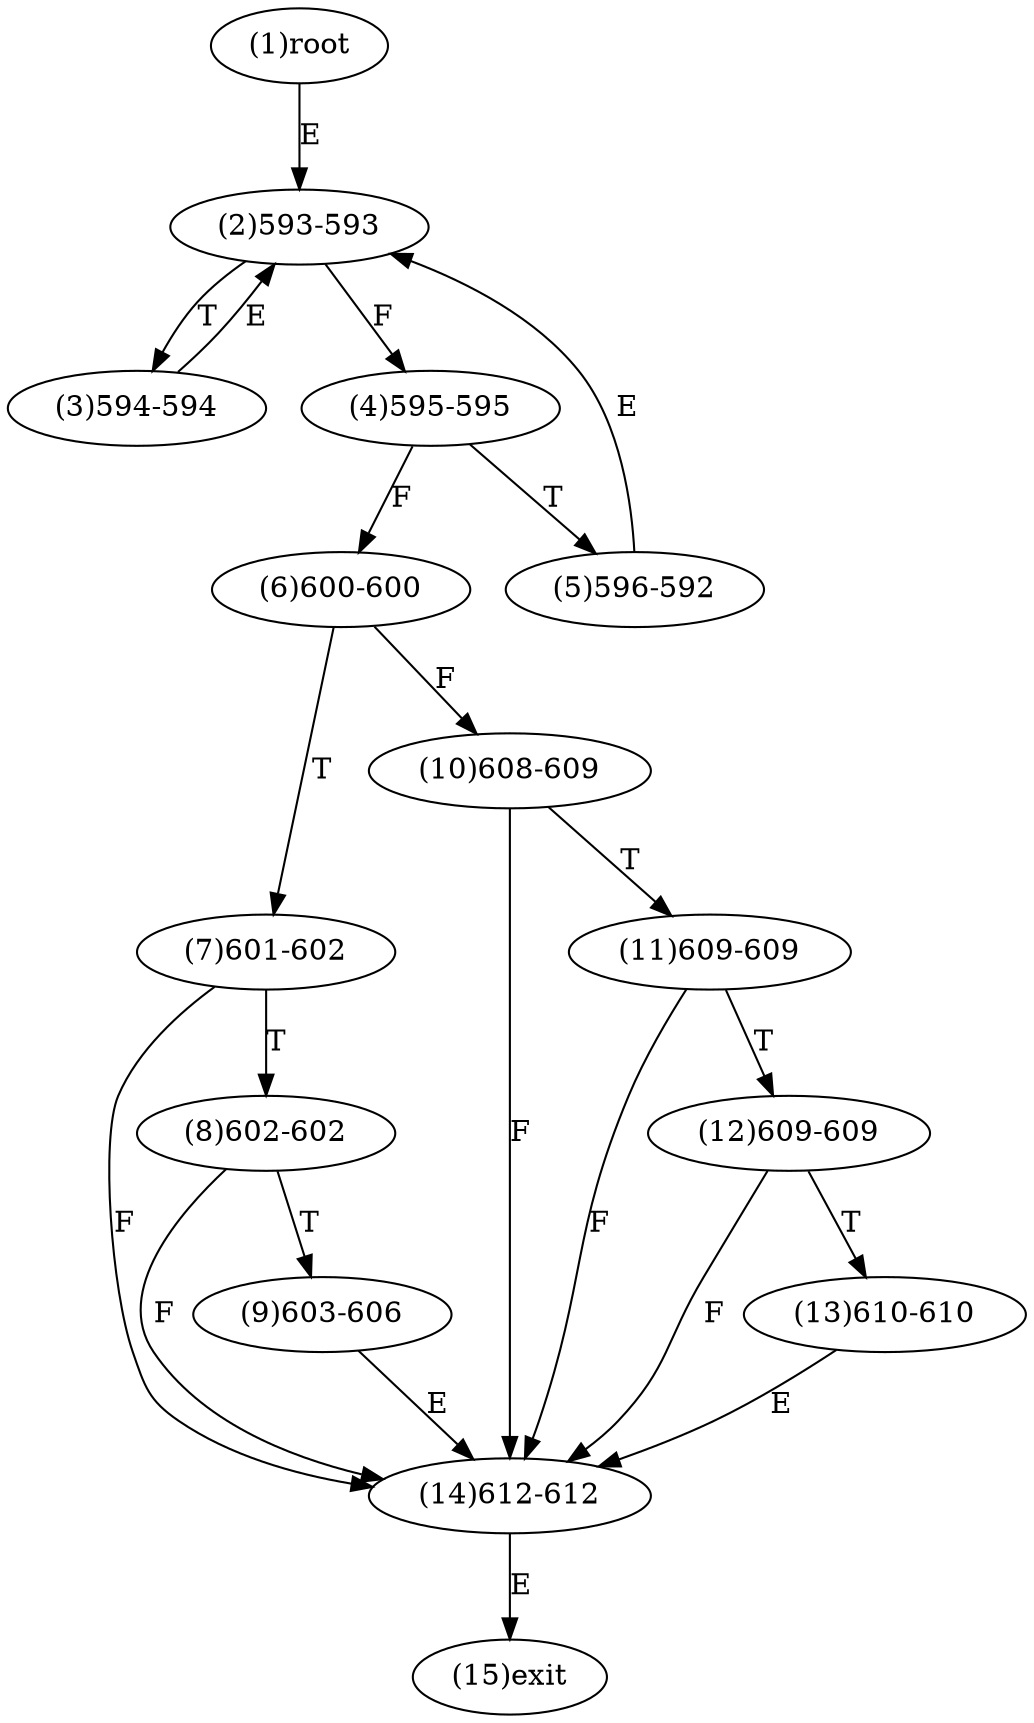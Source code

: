 digraph "" { 
1[ label="(1)root"];
2[ label="(2)593-593"];
3[ label="(3)594-594"];
4[ label="(4)595-595"];
5[ label="(5)596-592"];
6[ label="(6)600-600"];
7[ label="(7)601-602"];
8[ label="(8)602-602"];
9[ label="(9)603-606"];
10[ label="(10)608-609"];
11[ label="(11)609-609"];
12[ label="(12)609-609"];
13[ label="(13)610-610"];
14[ label="(14)612-612"];
15[ label="(15)exit"];
1->2[ label="E"];
2->4[ label="F"];
2->3[ label="T"];
3->2[ label="E"];
4->6[ label="F"];
4->5[ label="T"];
5->2[ label="E"];
6->10[ label="F"];
6->7[ label="T"];
7->14[ label="F"];
7->8[ label="T"];
8->14[ label="F"];
8->9[ label="T"];
9->14[ label="E"];
10->14[ label="F"];
10->11[ label="T"];
11->14[ label="F"];
11->12[ label="T"];
12->14[ label="F"];
12->13[ label="T"];
13->14[ label="E"];
14->15[ label="E"];
}